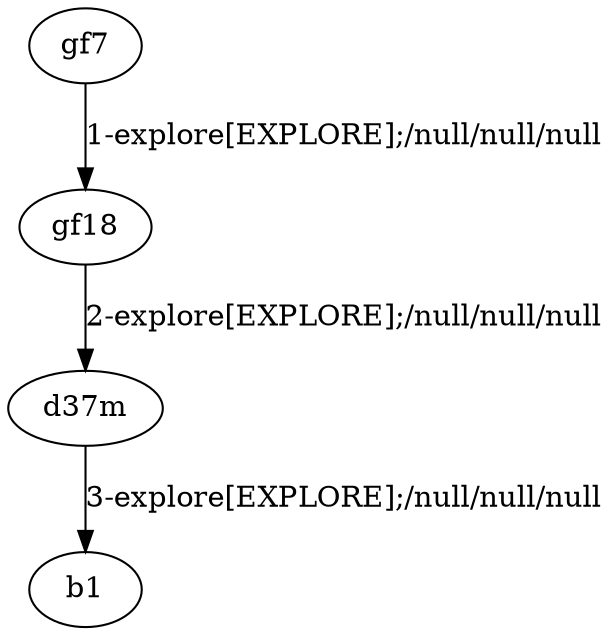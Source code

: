 # Total number of goals covered by this test: 1
# d37m --> b1

digraph g {
"gf7" -> "gf18" [label = "1-explore[EXPLORE];/null/null/null"];
"gf18" -> "d37m" [label = "2-explore[EXPLORE];/null/null/null"];
"d37m" -> "b1" [label = "3-explore[EXPLORE];/null/null/null"];
}